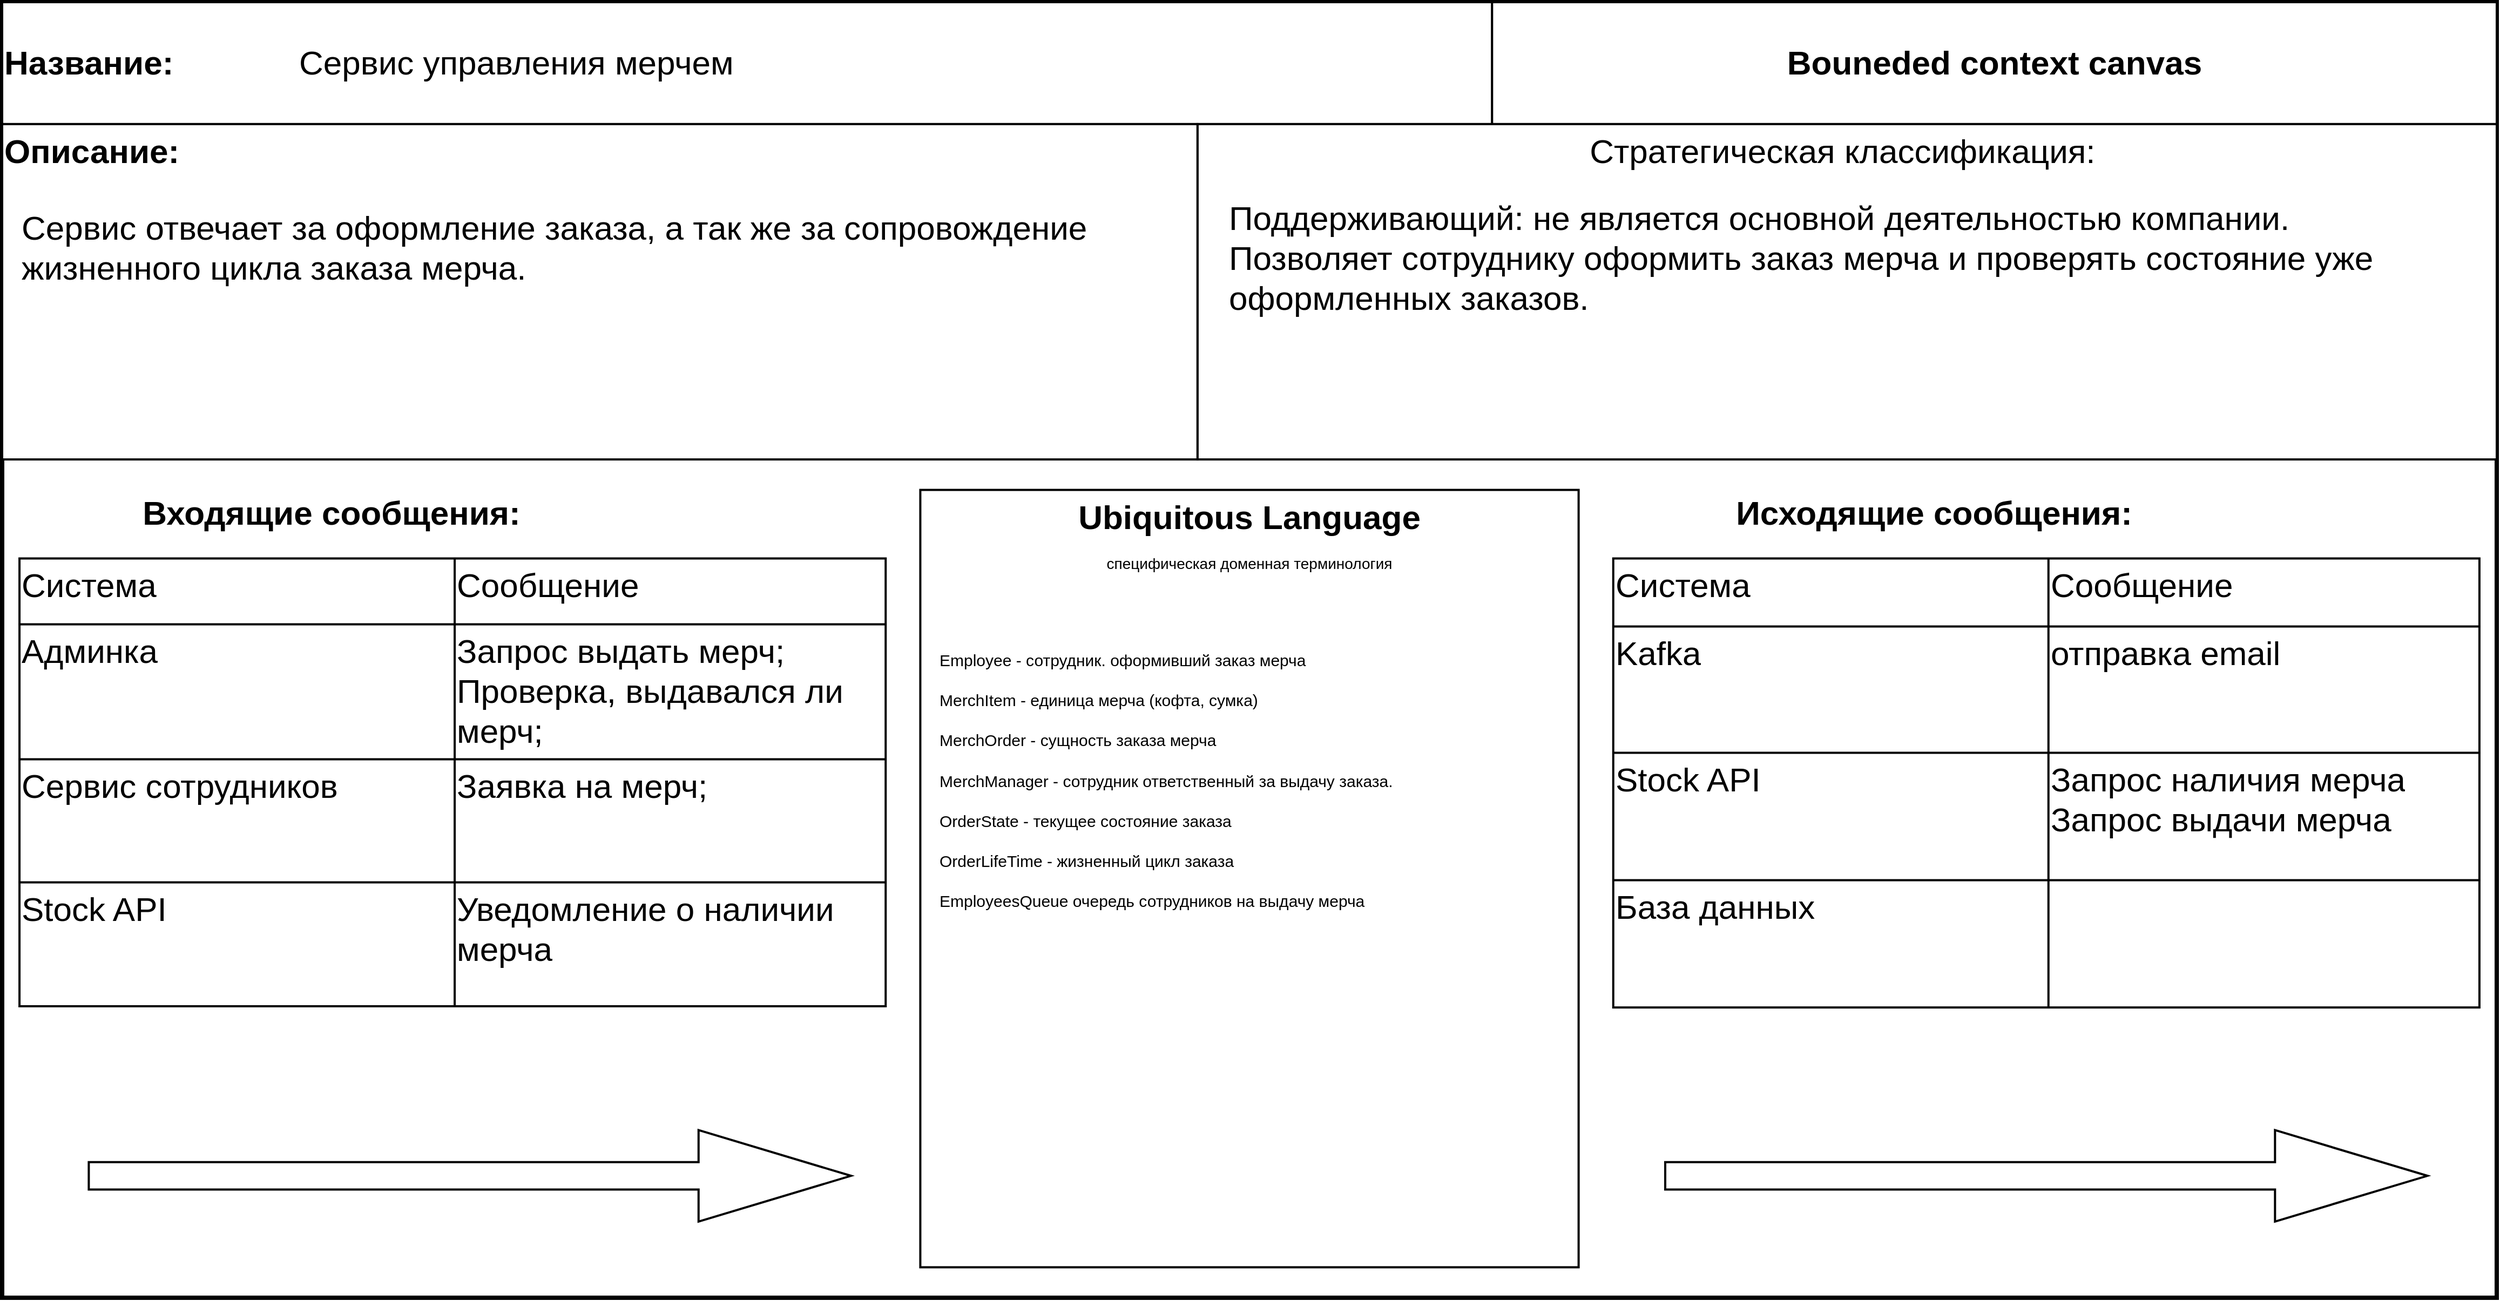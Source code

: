 <mxfile version="15.6.6" type="device"><diagram id="SpEoT3GKku60W8tnkNAC" name="Page-1"><mxGraphModel dx="1895" dy="815" grid="1" gridSize="10" guides="1" tooltips="1" connect="1" arrows="1" fold="1" page="1" pageScale="1" pageWidth="827" pageHeight="1169" math="0" shadow="0"><root><mxCell id="0"/><mxCell id="1" parent="0"/><mxCell id="iyEyYeph5ywzkwQzudaP-1" value="" style="group;fontColor=default;" parent="1" vertex="1" connectable="0"><mxGeometry x="70" y="70" width="2310" height="1200" as="geometry"/></mxCell><mxCell id="iyEyYeph5ywzkwQzudaP-2" value="" style="group" parent="iyEyYeph5ywzkwQzudaP-1" vertex="1" connectable="0"><mxGeometry width="2310" height="1200" as="geometry"/></mxCell><mxCell id="iyEyYeph5ywzkwQzudaP-3" value="" style="rounded=0;whiteSpace=wrap;html=1;strokeWidth=4;glass=0;shadow=0;sketch=0;" parent="iyEyYeph5ywzkwQzudaP-2" vertex="1"><mxGeometry width="2310" height="1200" as="geometry"/></mxCell><mxCell id="iyEyYeph5ywzkwQzudaP-4" value="" style="shape=singleArrow;whiteSpace=wrap;html=1;shadow=0;fontSize=31;strokeColor=default;strokeWidth=2;verticalAlign=top;" parent="iyEyYeph5ywzkwQzudaP-2" vertex="1"><mxGeometry x="80.208" y="1044.706" width="705.833" height="84.706" as="geometry"/></mxCell><mxCell id="iyEyYeph5ywzkwQzudaP-5" value="" style="shape=singleArrow;whiteSpace=wrap;html=1;shadow=0;fontSize=31;strokeColor=default;strokeWidth=2;verticalAlign=top;" parent="iyEyYeph5ywzkwQzudaP-2" vertex="1"><mxGeometry x="1540.0" y="1044.706" width="705.833" height="84.706" as="geometry"/></mxCell><mxCell id="iyEyYeph5ywzkwQzudaP-6" value="&lt;b&gt;Входящие сообщения:&lt;/b&gt;" style="text;html=1;strokeColor=none;fillColor=none;align=center;verticalAlign=middle;whiteSpace=wrap;rounded=0;shadow=0;glass=0;sketch=0;fontSize=31;" parent="iyEyYeph5ywzkwQzudaP-2" vertex="1"><mxGeometry x="16.042" y="451.759" width="577.5" height="42.35" as="geometry"/></mxCell><mxCell id="iyEyYeph5ywzkwQzudaP-7" value="&lt;b&gt;Исходящие сообщения:&lt;/b&gt;" style="text;html=1;strokeColor=none;fillColor=none;align=center;verticalAlign=middle;whiteSpace=wrap;rounded=0;shadow=0;glass=0;sketch=0;fontSize=31;" parent="iyEyYeph5ywzkwQzudaP-2" vertex="1"><mxGeometry x="1491.875" y="451.759" width="593.542" height="42.35" as="geometry"/></mxCell><mxCell id="iyEyYeph5ywzkwQzudaP-8" value="" style="shape=table;html=1;whiteSpace=wrap;startSize=0;container=1;collapsible=0;childLayout=tableLayout;rounded=0;shadow=0;glass=0;sketch=0;fontSize=31;strokeWidth=2;align=left;verticalAlign=top;fillColor=default;strokeColor=default;fontColor=default;" parent="iyEyYeph5ywzkwQzudaP-2" vertex="1"><mxGeometry x="16.04" y="515.29" width="802.08" height="414.71" as="geometry"/></mxCell><mxCell id="iyEyYeph5ywzkwQzudaP-9" value="" style="shape=partialRectangle;html=1;whiteSpace=wrap;collapsible=0;dropTarget=0;pointerEvents=0;fillColor=none;top=0;left=0;bottom=0;right=0;points=[[0,0.5],[1,0.5]];portConstraint=eastwest;rounded=0;shadow=0;glass=0;sketch=0;fontSize=31;strokeColor=default;strokeWidth=2;align=left;verticalAlign=top;" parent="iyEyYeph5ywzkwQzudaP-8" vertex="1"><mxGeometry width="802.08" height="61" as="geometry"/></mxCell><mxCell id="iyEyYeph5ywzkwQzudaP-10" value="Система" style="shape=partialRectangle;html=1;whiteSpace=wrap;connectable=0;fillColor=none;top=0;left=0;bottom=0;right=0;overflow=hidden;pointerEvents=1;rounded=0;shadow=0;glass=0;sketch=0;fontSize=31;strokeColor=default;strokeWidth=2;align=left;verticalAlign=top;" parent="iyEyYeph5ywzkwQzudaP-9" vertex="1"><mxGeometry width="403" height="61" as="geometry"><mxRectangle width="403" height="61" as="alternateBounds"/></mxGeometry></mxCell><mxCell id="iyEyYeph5ywzkwQzudaP-11" value="Сообщение" style="shape=partialRectangle;html=1;whiteSpace=wrap;connectable=0;fillColor=none;top=0;left=0;bottom=0;right=0;overflow=hidden;pointerEvents=1;rounded=0;shadow=0;glass=0;sketch=0;fontSize=31;strokeColor=default;strokeWidth=2;align=left;verticalAlign=top;" parent="iyEyYeph5ywzkwQzudaP-9" vertex="1"><mxGeometry x="403" width="399" height="61" as="geometry"><mxRectangle width="399" height="61" as="alternateBounds"/></mxGeometry></mxCell><mxCell id="iyEyYeph5ywzkwQzudaP-12" value="" style="shape=partialRectangle;html=1;whiteSpace=wrap;collapsible=0;dropTarget=0;pointerEvents=0;fillColor=none;top=0;left=0;bottom=0;right=0;points=[[0,0.5],[1,0.5]];portConstraint=eastwest;rounded=0;shadow=0;glass=0;sketch=0;fontSize=31;strokeColor=default;strokeWidth=2;align=left;verticalAlign=top;fontColor=default;" parent="iyEyYeph5ywzkwQzudaP-8" vertex="1"><mxGeometry y="61" width="802.08" height="125" as="geometry"/></mxCell><mxCell id="iyEyYeph5ywzkwQzudaP-13" value="Админка" style="shape=partialRectangle;html=1;whiteSpace=wrap;connectable=0;fillColor=none;top=0;left=0;bottom=0;right=0;overflow=hidden;pointerEvents=1;rounded=0;shadow=0;glass=0;sketch=0;fontSize=31;strokeColor=default;strokeWidth=2;align=left;verticalAlign=top;fontColor=default;" parent="iyEyYeph5ywzkwQzudaP-12" vertex="1"><mxGeometry width="403" height="125" as="geometry"><mxRectangle width="403" height="125" as="alternateBounds"/></mxGeometry></mxCell><mxCell id="iyEyYeph5ywzkwQzudaP-14" value="Запрос выдать мерч;&lt;br&gt;Проверка, выдавался ли мерч;" style="shape=partialRectangle;html=1;whiteSpace=wrap;connectable=0;fillColor=none;top=0;left=0;bottom=0;right=0;overflow=hidden;pointerEvents=1;rounded=0;shadow=0;glass=0;sketch=0;fontSize=31;strokeColor=default;strokeWidth=2;align=left;verticalAlign=top;" parent="iyEyYeph5ywzkwQzudaP-12" vertex="1"><mxGeometry x="403" width="399" height="125" as="geometry"><mxRectangle width="399" height="125" as="alternateBounds"/></mxGeometry></mxCell><mxCell id="iyEyYeph5ywzkwQzudaP-15" value="" style="shape=partialRectangle;html=1;whiteSpace=wrap;collapsible=0;dropTarget=0;pointerEvents=0;fillColor=none;top=0;left=0;bottom=0;right=0;points=[[0,0.5],[1,0.5]];portConstraint=eastwest;rounded=0;shadow=0;glass=0;sketch=0;fontSize=31;strokeColor=default;strokeWidth=2;align=left;verticalAlign=top;" parent="iyEyYeph5ywzkwQzudaP-8" vertex="1"><mxGeometry y="186" width="802.08" height="114" as="geometry"/></mxCell><mxCell id="iyEyYeph5ywzkwQzudaP-16" value="Cервис сотрудников&lt;br&gt;&lt;br&gt;" style="shape=partialRectangle;html=1;whiteSpace=wrap;connectable=0;fillColor=none;top=0;left=0;bottom=0;right=0;overflow=hidden;pointerEvents=1;rounded=0;shadow=0;glass=0;sketch=0;fontSize=31;strokeColor=default;strokeWidth=2;align=left;verticalAlign=top;fontColor=default;" parent="iyEyYeph5ywzkwQzudaP-15" vertex="1"><mxGeometry width="403" height="114" as="geometry"><mxRectangle width="403" height="114" as="alternateBounds"/></mxGeometry></mxCell><mxCell id="iyEyYeph5ywzkwQzudaP-17" value="Заявка на мерч;&lt;br&gt;" style="shape=partialRectangle;html=1;whiteSpace=wrap;connectable=0;fillColor=none;top=0;left=0;bottom=0;right=0;overflow=hidden;pointerEvents=1;rounded=0;shadow=0;glass=0;sketch=0;fontSize=31;strokeColor=default;strokeWidth=2;align=left;verticalAlign=top;" parent="iyEyYeph5ywzkwQzudaP-15" vertex="1"><mxGeometry x="403" width="399" height="114" as="geometry"><mxRectangle width="399" height="114" as="alternateBounds"/></mxGeometry></mxCell><mxCell id="_lCX1Mdq83MZP1eE4xmC-2" style="shape=partialRectangle;html=1;whiteSpace=wrap;collapsible=0;dropTarget=0;pointerEvents=0;fillColor=none;top=0;left=0;bottom=0;right=0;points=[[0,0.5],[1,0.5]];portConstraint=eastwest;rounded=0;shadow=0;glass=0;sketch=0;fontSize=31;strokeColor=default;strokeWidth=2;align=left;verticalAlign=top;" vertex="1" parent="iyEyYeph5ywzkwQzudaP-8"><mxGeometry y="300" width="802.08" height="115" as="geometry"/></mxCell><mxCell id="_lCX1Mdq83MZP1eE4xmC-3" value="&lt;span&gt;Stock API&lt;/span&gt;" style="shape=partialRectangle;html=1;whiteSpace=wrap;connectable=0;fillColor=none;top=0;left=0;bottom=0;right=0;overflow=hidden;pointerEvents=1;rounded=0;shadow=0;glass=0;sketch=0;fontSize=31;strokeColor=default;strokeWidth=2;align=left;verticalAlign=top;fontColor=default;" vertex="1" parent="_lCX1Mdq83MZP1eE4xmC-2"><mxGeometry width="403" height="115" as="geometry"><mxRectangle width="403" height="115" as="alternateBounds"/></mxGeometry></mxCell><mxCell id="_lCX1Mdq83MZP1eE4xmC-4" value="&lt;span&gt;Уведомление о наличии мерча&lt;/span&gt;" style="shape=partialRectangle;html=1;whiteSpace=wrap;connectable=0;fillColor=none;top=0;left=0;bottom=0;right=0;overflow=hidden;pointerEvents=1;rounded=0;shadow=0;glass=0;sketch=0;fontSize=31;strokeColor=default;strokeWidth=2;align=left;verticalAlign=top;fontColor=default;" vertex="1" parent="_lCX1Mdq83MZP1eE4xmC-2"><mxGeometry x="403" width="399" height="115" as="geometry"><mxRectangle width="399" height="115" as="alternateBounds"/></mxGeometry></mxCell><mxCell id="iyEyYeph5ywzkwQzudaP-18" value="" style="shape=table;html=1;whiteSpace=wrap;startSize=0;container=1;collapsible=0;childLayout=tableLayout;rounded=0;shadow=0;glass=0;sketch=0;fontSize=31;strokeColor=default;strokeWidth=2;align=left;verticalAlign=top;" parent="iyEyYeph5ywzkwQzudaP-2" vertex="1"><mxGeometry x="1491.875" y="515.294" width="802.083" height="415.882" as="geometry"/></mxCell><mxCell id="iyEyYeph5ywzkwQzudaP-19" value="" style="shape=partialRectangle;html=1;whiteSpace=wrap;collapsible=0;dropTarget=0;pointerEvents=0;fillColor=none;top=0;left=0;bottom=0;right=0;points=[[0,0.5],[1,0.5]];portConstraint=eastwest;rounded=0;shadow=0;glass=0;sketch=0;fontSize=31;strokeColor=default;strokeWidth=2;align=left;verticalAlign=top;" parent="iyEyYeph5ywzkwQzudaP-18" vertex="1"><mxGeometry width="802.083" height="63" as="geometry"/></mxCell><mxCell id="iyEyYeph5ywzkwQzudaP-20" value="Система" style="shape=partialRectangle;html=1;whiteSpace=wrap;connectable=0;fillColor=none;top=0;left=0;bottom=0;right=0;overflow=hidden;pointerEvents=1;rounded=0;shadow=0;glass=0;sketch=0;fontSize=31;strokeColor=default;strokeWidth=2;align=left;verticalAlign=top;" parent="iyEyYeph5ywzkwQzudaP-19" vertex="1"><mxGeometry width="403" height="63" as="geometry"><mxRectangle width="403" height="63" as="alternateBounds"/></mxGeometry></mxCell><mxCell id="iyEyYeph5ywzkwQzudaP-21" value="Сообщение" style="shape=partialRectangle;html=1;whiteSpace=wrap;connectable=0;fillColor=none;top=0;left=0;bottom=0;right=0;overflow=hidden;pointerEvents=1;rounded=0;shadow=0;glass=0;sketch=0;fontSize=31;strokeColor=default;strokeWidth=2;align=left;verticalAlign=top;" parent="iyEyYeph5ywzkwQzudaP-19" vertex="1"><mxGeometry x="403" width="399" height="63" as="geometry"><mxRectangle width="399" height="63" as="alternateBounds"/></mxGeometry></mxCell><mxCell id="iyEyYeph5ywzkwQzudaP-22" value="" style="shape=partialRectangle;html=1;whiteSpace=wrap;collapsible=0;dropTarget=0;pointerEvents=0;fillColor=none;top=0;left=0;bottom=0;right=0;points=[[0,0.5],[1,0.5]];portConstraint=eastwest;rounded=0;shadow=0;glass=0;sketch=0;fontSize=31;strokeColor=default;strokeWidth=2;align=left;verticalAlign=top;" parent="iyEyYeph5ywzkwQzudaP-18" vertex="1"><mxGeometry y="63" width="802.083" height="117" as="geometry"/></mxCell><mxCell id="iyEyYeph5ywzkwQzudaP-23" value="Kafka" style="shape=partialRectangle;html=1;whiteSpace=wrap;connectable=0;fillColor=none;top=0;left=0;bottom=0;right=0;overflow=hidden;pointerEvents=1;rounded=0;shadow=0;glass=0;sketch=0;fontSize=31;strokeColor=default;strokeWidth=2;align=left;verticalAlign=top;" parent="iyEyYeph5ywzkwQzudaP-22" vertex="1"><mxGeometry width="403" height="117" as="geometry"><mxRectangle width="403" height="117" as="alternateBounds"/></mxGeometry></mxCell><mxCell id="iyEyYeph5ywzkwQzudaP-24" value="отправка email" style="shape=partialRectangle;html=1;whiteSpace=wrap;connectable=0;fillColor=none;top=0;left=0;bottom=0;right=0;overflow=hidden;pointerEvents=1;rounded=0;shadow=0;glass=0;sketch=0;fontSize=31;strokeColor=default;strokeWidth=2;align=left;verticalAlign=top;" parent="iyEyYeph5ywzkwQzudaP-22" vertex="1"><mxGeometry x="403" width="399" height="117" as="geometry"><mxRectangle width="399" height="117" as="alternateBounds"/></mxGeometry></mxCell><mxCell id="iyEyYeph5ywzkwQzudaP-25" value="" style="shape=partialRectangle;html=1;whiteSpace=wrap;collapsible=0;dropTarget=0;pointerEvents=0;fillColor=none;top=0;left=0;bottom=0;right=0;points=[[0,0.5],[1,0.5]];portConstraint=eastwest;rounded=0;shadow=0;glass=0;sketch=0;fontSize=31;strokeColor=default;strokeWidth=2;align=left;verticalAlign=top;" parent="iyEyYeph5ywzkwQzudaP-18" vertex="1"><mxGeometry y="180" width="802.083" height="118" as="geometry"/></mxCell><mxCell id="iyEyYeph5ywzkwQzudaP-26" value="Stock API" style="shape=partialRectangle;html=1;whiteSpace=wrap;connectable=0;fillColor=none;top=0;left=0;bottom=0;right=0;overflow=hidden;pointerEvents=1;rounded=0;shadow=0;glass=0;sketch=0;fontSize=31;strokeColor=default;strokeWidth=2;align=left;verticalAlign=top;fontColor=default;" parent="iyEyYeph5ywzkwQzudaP-25" vertex="1"><mxGeometry width="403" height="118" as="geometry"><mxRectangle width="403" height="118" as="alternateBounds"/></mxGeometry></mxCell><mxCell id="iyEyYeph5ywzkwQzudaP-27" value="Запрос наличия мерча&lt;br&gt;Запрос выдачи мерча" style="shape=partialRectangle;html=1;whiteSpace=wrap;connectable=0;fillColor=none;top=0;left=0;bottom=0;right=0;overflow=hidden;pointerEvents=1;rounded=0;shadow=0;glass=0;sketch=0;fontSize=31;strokeColor=default;strokeWidth=2;align=left;verticalAlign=top;" parent="iyEyYeph5ywzkwQzudaP-25" vertex="1"><mxGeometry x="403" width="399" height="118" as="geometry"><mxRectangle width="399" height="118" as="alternateBounds"/></mxGeometry></mxCell><mxCell id="_lCX1Mdq83MZP1eE4xmC-5" style="shape=partialRectangle;html=1;whiteSpace=wrap;collapsible=0;dropTarget=0;pointerEvents=0;fillColor=none;top=0;left=0;bottom=0;right=0;points=[[0,0.5],[1,0.5]];portConstraint=eastwest;rounded=0;shadow=0;glass=0;sketch=0;fontSize=31;strokeColor=default;strokeWidth=2;align=left;verticalAlign=top;" vertex="1" parent="iyEyYeph5ywzkwQzudaP-18"><mxGeometry y="298" width="802.083" height="118" as="geometry"/></mxCell><mxCell id="_lCX1Mdq83MZP1eE4xmC-6" value="База данных" style="shape=partialRectangle;html=1;whiteSpace=wrap;connectable=0;fillColor=none;top=0;left=0;bottom=0;right=0;overflow=hidden;pointerEvents=1;rounded=0;shadow=0;glass=0;sketch=0;fontSize=31;strokeColor=default;strokeWidth=2;align=left;verticalAlign=top;" vertex="1" parent="_lCX1Mdq83MZP1eE4xmC-5"><mxGeometry width="403" height="118" as="geometry"><mxRectangle width="403" height="118" as="alternateBounds"/></mxGeometry></mxCell><mxCell id="_lCX1Mdq83MZP1eE4xmC-7" style="shape=partialRectangle;html=1;whiteSpace=wrap;connectable=0;fillColor=none;top=0;left=0;bottom=0;right=0;overflow=hidden;pointerEvents=1;rounded=0;shadow=0;glass=0;sketch=0;fontSize=31;strokeColor=default;strokeWidth=2;align=left;verticalAlign=top;" vertex="1" parent="_lCX1Mdq83MZP1eE4xmC-5"><mxGeometry x="403" width="399" height="118" as="geometry"><mxRectangle width="399" height="118" as="alternateBounds"/></mxGeometry></mxCell><mxCell id="iyEyYeph5ywzkwQzudaP-28" value="&lt;b&gt;Ubiquitous Language&lt;/b&gt;&lt;br&gt;&lt;font style=&quot;font-size: 14px&quot;&gt;специфическая доменная терминология&lt;/font&gt;" style="rounded=0;whiteSpace=wrap;html=1;shadow=0;strokeColor=default;strokeWidth=2;verticalAlign=top;fontSize=31;fontStyle=0" parent="iyEyYeph5ywzkwQzudaP-1" vertex="1"><mxGeometry x="850.208" y="451.765" width="609.583" height="720" as="geometry"/></mxCell><mxCell id="iyEyYeph5ywzkwQzudaP-29" value="" style="group" parent="iyEyYeph5ywzkwQzudaP-1" vertex="1" connectable="0"><mxGeometry width="2310" height="423.529" as="geometry"/></mxCell><mxCell id="iyEyYeph5ywzkwQzudaP-30" value="" style="group;strokeColor=none;shadow=0;align=left;" parent="iyEyYeph5ywzkwQzudaP-29" vertex="1" connectable="0"><mxGeometry width="2310" height="112.941" as="geometry"/></mxCell><mxCell id="iyEyYeph5ywzkwQzudaP-31" value="" style="group" parent="iyEyYeph5ywzkwQzudaP-30" vertex="1" connectable="0"><mxGeometry width="2310" height="112.941" as="geometry"/></mxCell><mxCell id="iyEyYeph5ywzkwQzudaP-32" value="&lt;font style=&quot;font-size: 31px&quot;&gt;&lt;b&gt;Bouneded context canvas&lt;/b&gt;&lt;/font&gt;" style="rounded=0;whiteSpace=wrap;html=1;strokeWidth=2;strokeColor=default;" parent="iyEyYeph5ywzkwQzudaP-31" vertex="1"><mxGeometry x="1379.583" width="930.417" height="112.941" as="geometry"/></mxCell><mxCell id="iyEyYeph5ywzkwQzudaP-33" value="" style="group" parent="iyEyYeph5ywzkwQzudaP-31" vertex="1" connectable="0"><mxGeometry width="1379.583" height="112.941" as="geometry"/></mxCell><mxCell id="iyEyYeph5ywzkwQzudaP-34" value="&lt;b&gt;&lt;font style=&quot;font-size: 31px&quot;&gt;Название:&amp;nbsp;&lt;/font&gt;&lt;/b&gt;" style="rounded=0;whiteSpace=wrap;html=1;strokeWidth=2;align=left;" parent="iyEyYeph5ywzkwQzudaP-33" vertex="1"><mxGeometry width="1379.583" height="112.941" as="geometry"/></mxCell><mxCell id="iyEyYeph5ywzkwQzudaP-35" value="Сервис управления мерчем&amp;nbsp;" style="text;html=1;strokeColor=none;fillColor=none;align=left;verticalAlign=middle;whiteSpace=wrap;rounded=0;shadow=0;fontSize=31;" parent="iyEyYeph5ywzkwQzudaP-33" vertex="1"><mxGeometry x="272.708" y="14.118" width="1074.792" height="84.706" as="geometry"/></mxCell><mxCell id="iyEyYeph5ywzkwQzudaP-36" value="&lt;font style=&quot;font-size: 31px&quot;&gt;Стратегическая классификация:&amp;nbsp;&lt;/font&gt;" style="rounded=0;whiteSpace=wrap;html=1;shadow=0;strokeColor=default;strokeWidth=2;verticalAlign=top;spacingRight=0;spacing=2;sketch=0;" parent="iyEyYeph5ywzkwQzudaP-29" vertex="1"><mxGeometry x="1106.875" y="112.941" width="1203.125" height="310.588" as="geometry"/></mxCell><mxCell id="iyEyYeph5ywzkwQzudaP-37" value="" style="group" parent="iyEyYeph5ywzkwQzudaP-29" vertex="1" connectable="0"><mxGeometry y="112.941" width="1106.875" height="310.588" as="geometry"/></mxCell><mxCell id="iyEyYeph5ywzkwQzudaP-38" value="&lt;font style=&quot;font-size: 31px&quot;&gt;&lt;b&gt;Описание:&lt;/b&gt;&lt;/font&gt;" style="rounded=0;whiteSpace=wrap;html=1;shadow=0;strokeColor=default;strokeWidth=2;align=left;verticalAlign=top;" parent="iyEyYeph5ywzkwQzudaP-37" vertex="1"><mxGeometry width="1106.875" height="310.588" as="geometry"/></mxCell><mxCell id="iyEyYeph5ywzkwQzudaP-39" value="Сервис отвечает за оформление заказа, а так же за сопровождение жизненного цикла заказа мерча." style="text;html=1;strokeColor=none;fillColor=none;align=left;verticalAlign=top;whiteSpace=wrap;rounded=0;shadow=0;fontSize=31;" parent="iyEyYeph5ywzkwQzudaP-37" vertex="1"><mxGeometry x="16.042" y="70.588" width="1074.792" height="225.882" as="geometry"/></mxCell><mxCell id="iyEyYeph5ywzkwQzudaP-40" value="Поддерживающий: не является основной деятельностью компании. Позволяет сотруднику оформить заказ мерча и проверять состояние уже оформленных заказов." style="text;html=1;strokeColor=none;fillColor=none;align=left;verticalAlign=top;whiteSpace=wrap;rounded=0;shadow=0;fontSize=31;" parent="iyEyYeph5ywzkwQzudaP-29" vertex="1"><mxGeometry x="1134.146" y="174.757" width="1143.771" height="233.01" as="geometry"/></mxCell><mxCell id="iyEyYeph5ywzkwQzudaP-41" value="&lt;span style=&quot;font-size: 15px&quot;&gt;Employee - сотрудник. оформивший заказ мерча&lt;br&gt;MerchItem - единица мерча (кофта, сумка)&lt;br&gt;MerchOrder - сущность заказа мерча&lt;br&gt;MerchManager - сотрудник ответственный за выдачу заказа.&lt;br&gt;OrderState - текущее состояние заказа&lt;br&gt;OrderLifeTime - жизненный цикл заказа&lt;br&gt;EmployeesQueue очередь сотрудников на выдачу мерча&lt;br&gt;&lt;/span&gt;" style="text;html=1;strokeColor=none;fillColor=none;align=left;verticalAlign=top;whiteSpace=wrap;rounded=0;shadow=0;glass=0;sketch=0;fontSize=31;" parent="iyEyYeph5ywzkwQzudaP-1" vertex="1"><mxGeometry x="866.25" y="578.819" width="577.5" height="411.472" as="geometry"/></mxCell></root></mxGraphModel></diagram></mxfile>